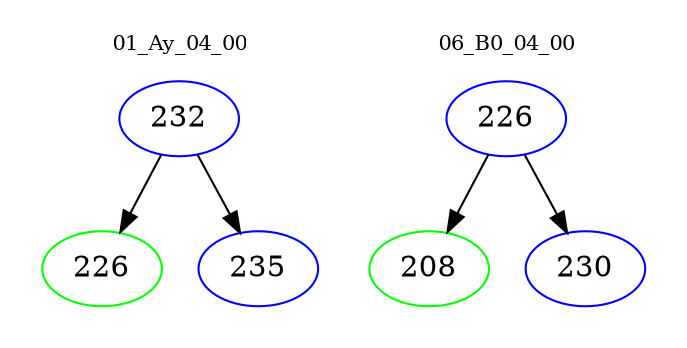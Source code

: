 digraph{
subgraph cluster_0 {
color = white
label = "01_Ay_04_00";
fontsize=10;
T0_232 [label="232", color="blue"]
T0_232 -> T0_226 [color="black"]
T0_226 [label="226", color="green"]
T0_232 -> T0_235 [color="black"]
T0_235 [label="235", color="blue"]
}
subgraph cluster_1 {
color = white
label = "06_B0_04_00";
fontsize=10;
T1_226 [label="226", color="blue"]
T1_226 -> T1_208 [color="black"]
T1_208 [label="208", color="green"]
T1_226 -> T1_230 [color="black"]
T1_230 [label="230", color="blue"]
}
}
